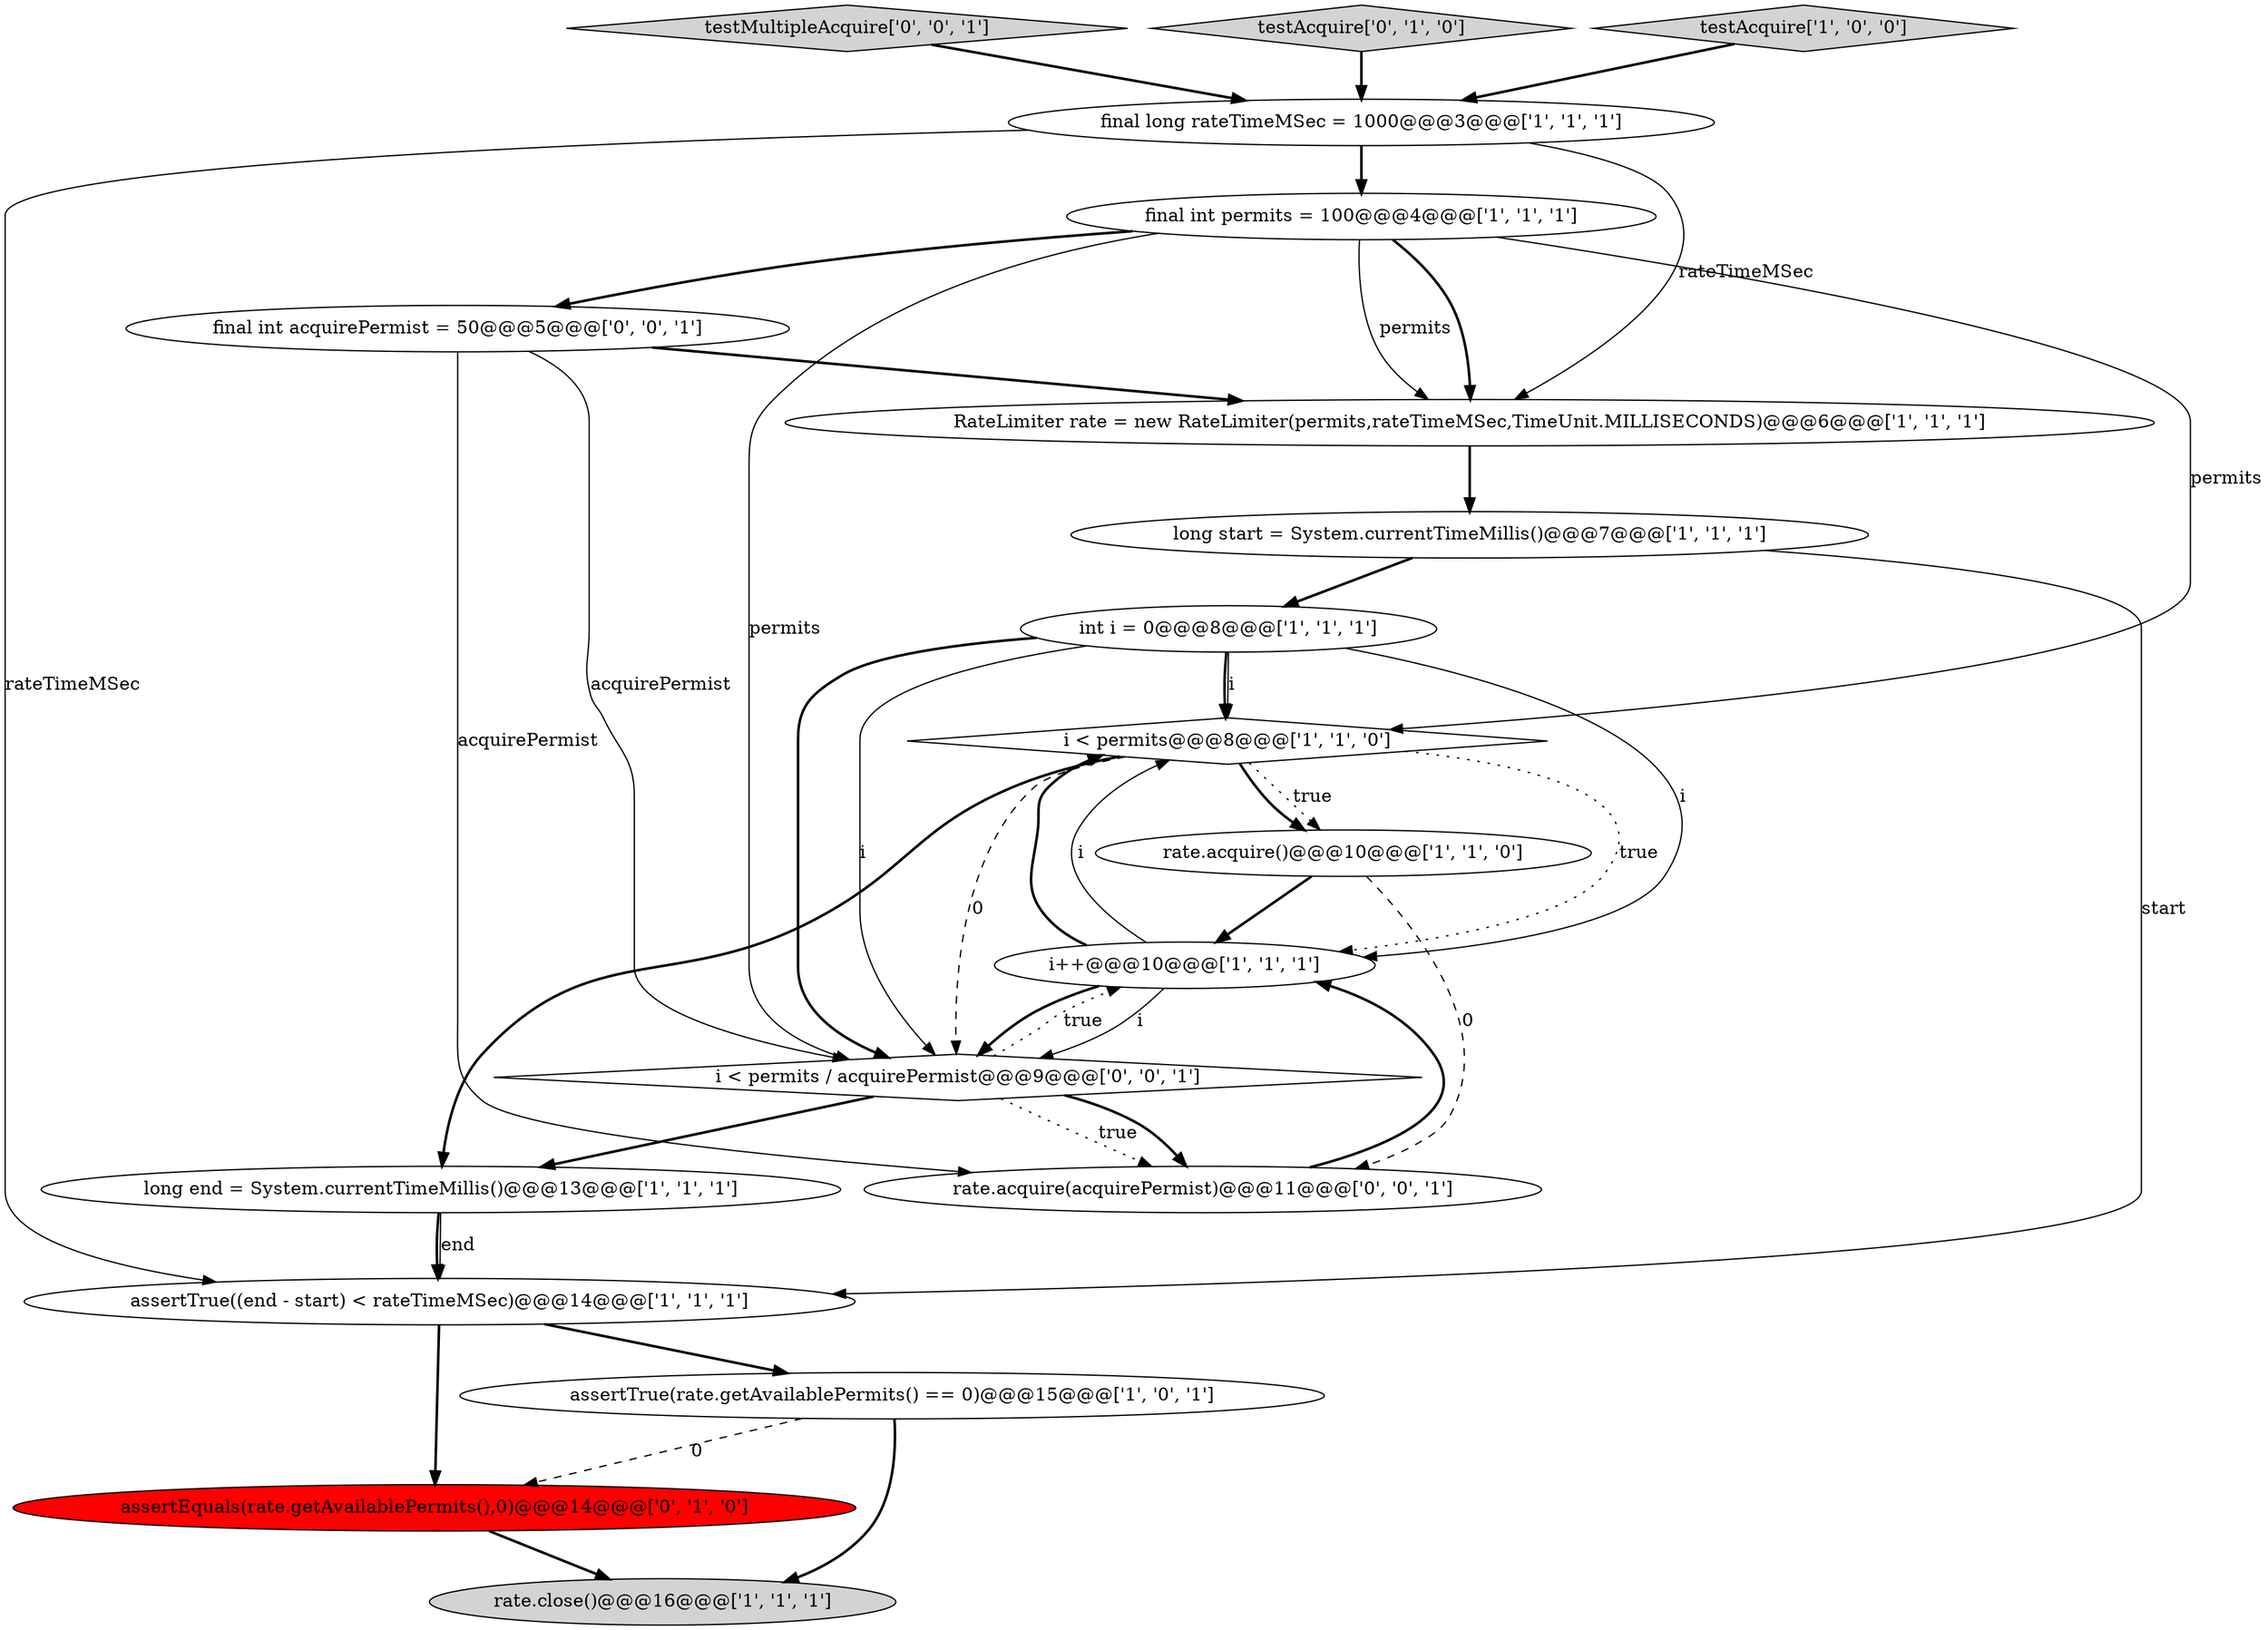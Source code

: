digraph {
18 [style = filled, label = "testMultipleAcquire['0', '0', '1']", fillcolor = lightgray, shape = diamond image = "AAA0AAABBB3BBB"];
9 [style = filled, label = "long start = System.currentTimeMillis()@@@7@@@['1', '1', '1']", fillcolor = white, shape = ellipse image = "AAA0AAABBB1BBB"];
11 [style = filled, label = "i++@@@10@@@['1', '1', '1']", fillcolor = white, shape = ellipse image = "AAA0AAABBB1BBB"];
8 [style = filled, label = "assertTrue((end - start) < rateTimeMSec)@@@14@@@['1', '1', '1']", fillcolor = white, shape = ellipse image = "AAA0AAABBB1BBB"];
0 [style = filled, label = "final int permits = 100@@@4@@@['1', '1', '1']", fillcolor = white, shape = ellipse image = "AAA0AAABBB1BBB"];
13 [style = filled, label = "assertEquals(rate.getAvailablePermits(),0)@@@14@@@['0', '1', '0']", fillcolor = red, shape = ellipse image = "AAA1AAABBB2BBB"];
4 [style = filled, label = "int i = 0@@@8@@@['1', '1', '1']", fillcolor = white, shape = ellipse image = "AAA0AAABBB1BBB"];
3 [style = filled, label = "final long rateTimeMSec = 1000@@@3@@@['1', '1', '1']", fillcolor = white, shape = ellipse image = "AAA0AAABBB1BBB"];
14 [style = filled, label = "testAcquire['0', '1', '0']", fillcolor = lightgray, shape = diamond image = "AAA0AAABBB2BBB"];
2 [style = filled, label = "i < permits@@@8@@@['1', '1', '0']", fillcolor = white, shape = diamond image = "AAA0AAABBB1BBB"];
5 [style = filled, label = "long end = System.currentTimeMillis()@@@13@@@['1', '1', '1']", fillcolor = white, shape = ellipse image = "AAA0AAABBB1BBB"];
12 [style = filled, label = "assertTrue(rate.getAvailablePermits() == 0)@@@15@@@['1', '0', '1']", fillcolor = white, shape = ellipse image = "AAA0AAABBB1BBB"];
10 [style = filled, label = "testAcquire['1', '0', '0']", fillcolor = lightgray, shape = diamond image = "AAA0AAABBB1BBB"];
17 [style = filled, label = "i < permits / acquirePermist@@@9@@@['0', '0', '1']", fillcolor = white, shape = diamond image = "AAA0AAABBB3BBB"];
16 [style = filled, label = "final int acquirePermist = 50@@@5@@@['0', '0', '1']", fillcolor = white, shape = ellipse image = "AAA0AAABBB3BBB"];
15 [style = filled, label = "rate.acquire(acquirePermist)@@@11@@@['0', '0', '1']", fillcolor = white, shape = ellipse image = "AAA0AAABBB3BBB"];
6 [style = filled, label = "rate.close()@@@16@@@['1', '1', '1']", fillcolor = lightgray, shape = ellipse image = "AAA0AAABBB1BBB"];
7 [style = filled, label = "rate.acquire()@@@10@@@['1', '1', '0']", fillcolor = white, shape = ellipse image = "AAA0AAABBB1BBB"];
1 [style = filled, label = "RateLimiter rate = new RateLimiter(permits,rateTimeMSec,TimeUnit.MILLISECONDS)@@@6@@@['1', '1', '1']", fillcolor = white, shape = ellipse image = "AAA0AAABBB1BBB"];
14->3 [style = bold, label=""];
5->8 [style = bold, label=""];
0->16 [style = bold, label=""];
17->5 [style = bold, label=""];
18->3 [style = bold, label=""];
4->11 [style = solid, label="i"];
7->11 [style = bold, label=""];
4->17 [style = bold, label=""];
9->4 [style = bold, label=""];
11->17 [style = solid, label="i"];
0->1 [style = solid, label="permits"];
10->3 [style = bold, label=""];
3->8 [style = solid, label="rateTimeMSec"];
4->2 [style = bold, label=""];
12->6 [style = bold, label=""];
16->15 [style = solid, label="acquirePermist"];
2->17 [style = dashed, label="0"];
11->2 [style = bold, label=""];
4->17 [style = solid, label="i"];
1->9 [style = bold, label=""];
3->0 [style = bold, label=""];
9->8 [style = solid, label="start"];
4->2 [style = solid, label="i"];
2->11 [style = dotted, label="true"];
5->8 [style = solid, label="end"];
17->15 [style = dotted, label="true"];
15->11 [style = bold, label=""];
16->1 [style = bold, label=""];
0->1 [style = bold, label=""];
2->7 [style = dotted, label="true"];
16->17 [style = solid, label="acquirePermist"];
11->2 [style = solid, label="i"];
17->15 [style = bold, label=""];
7->15 [style = dashed, label="0"];
0->2 [style = solid, label="permits"];
11->17 [style = bold, label=""];
3->1 [style = solid, label="rateTimeMSec"];
0->17 [style = solid, label="permits"];
12->13 [style = dashed, label="0"];
2->7 [style = bold, label=""];
13->6 [style = bold, label=""];
8->12 [style = bold, label=""];
8->13 [style = bold, label=""];
2->5 [style = bold, label=""];
17->11 [style = dotted, label="true"];
}
